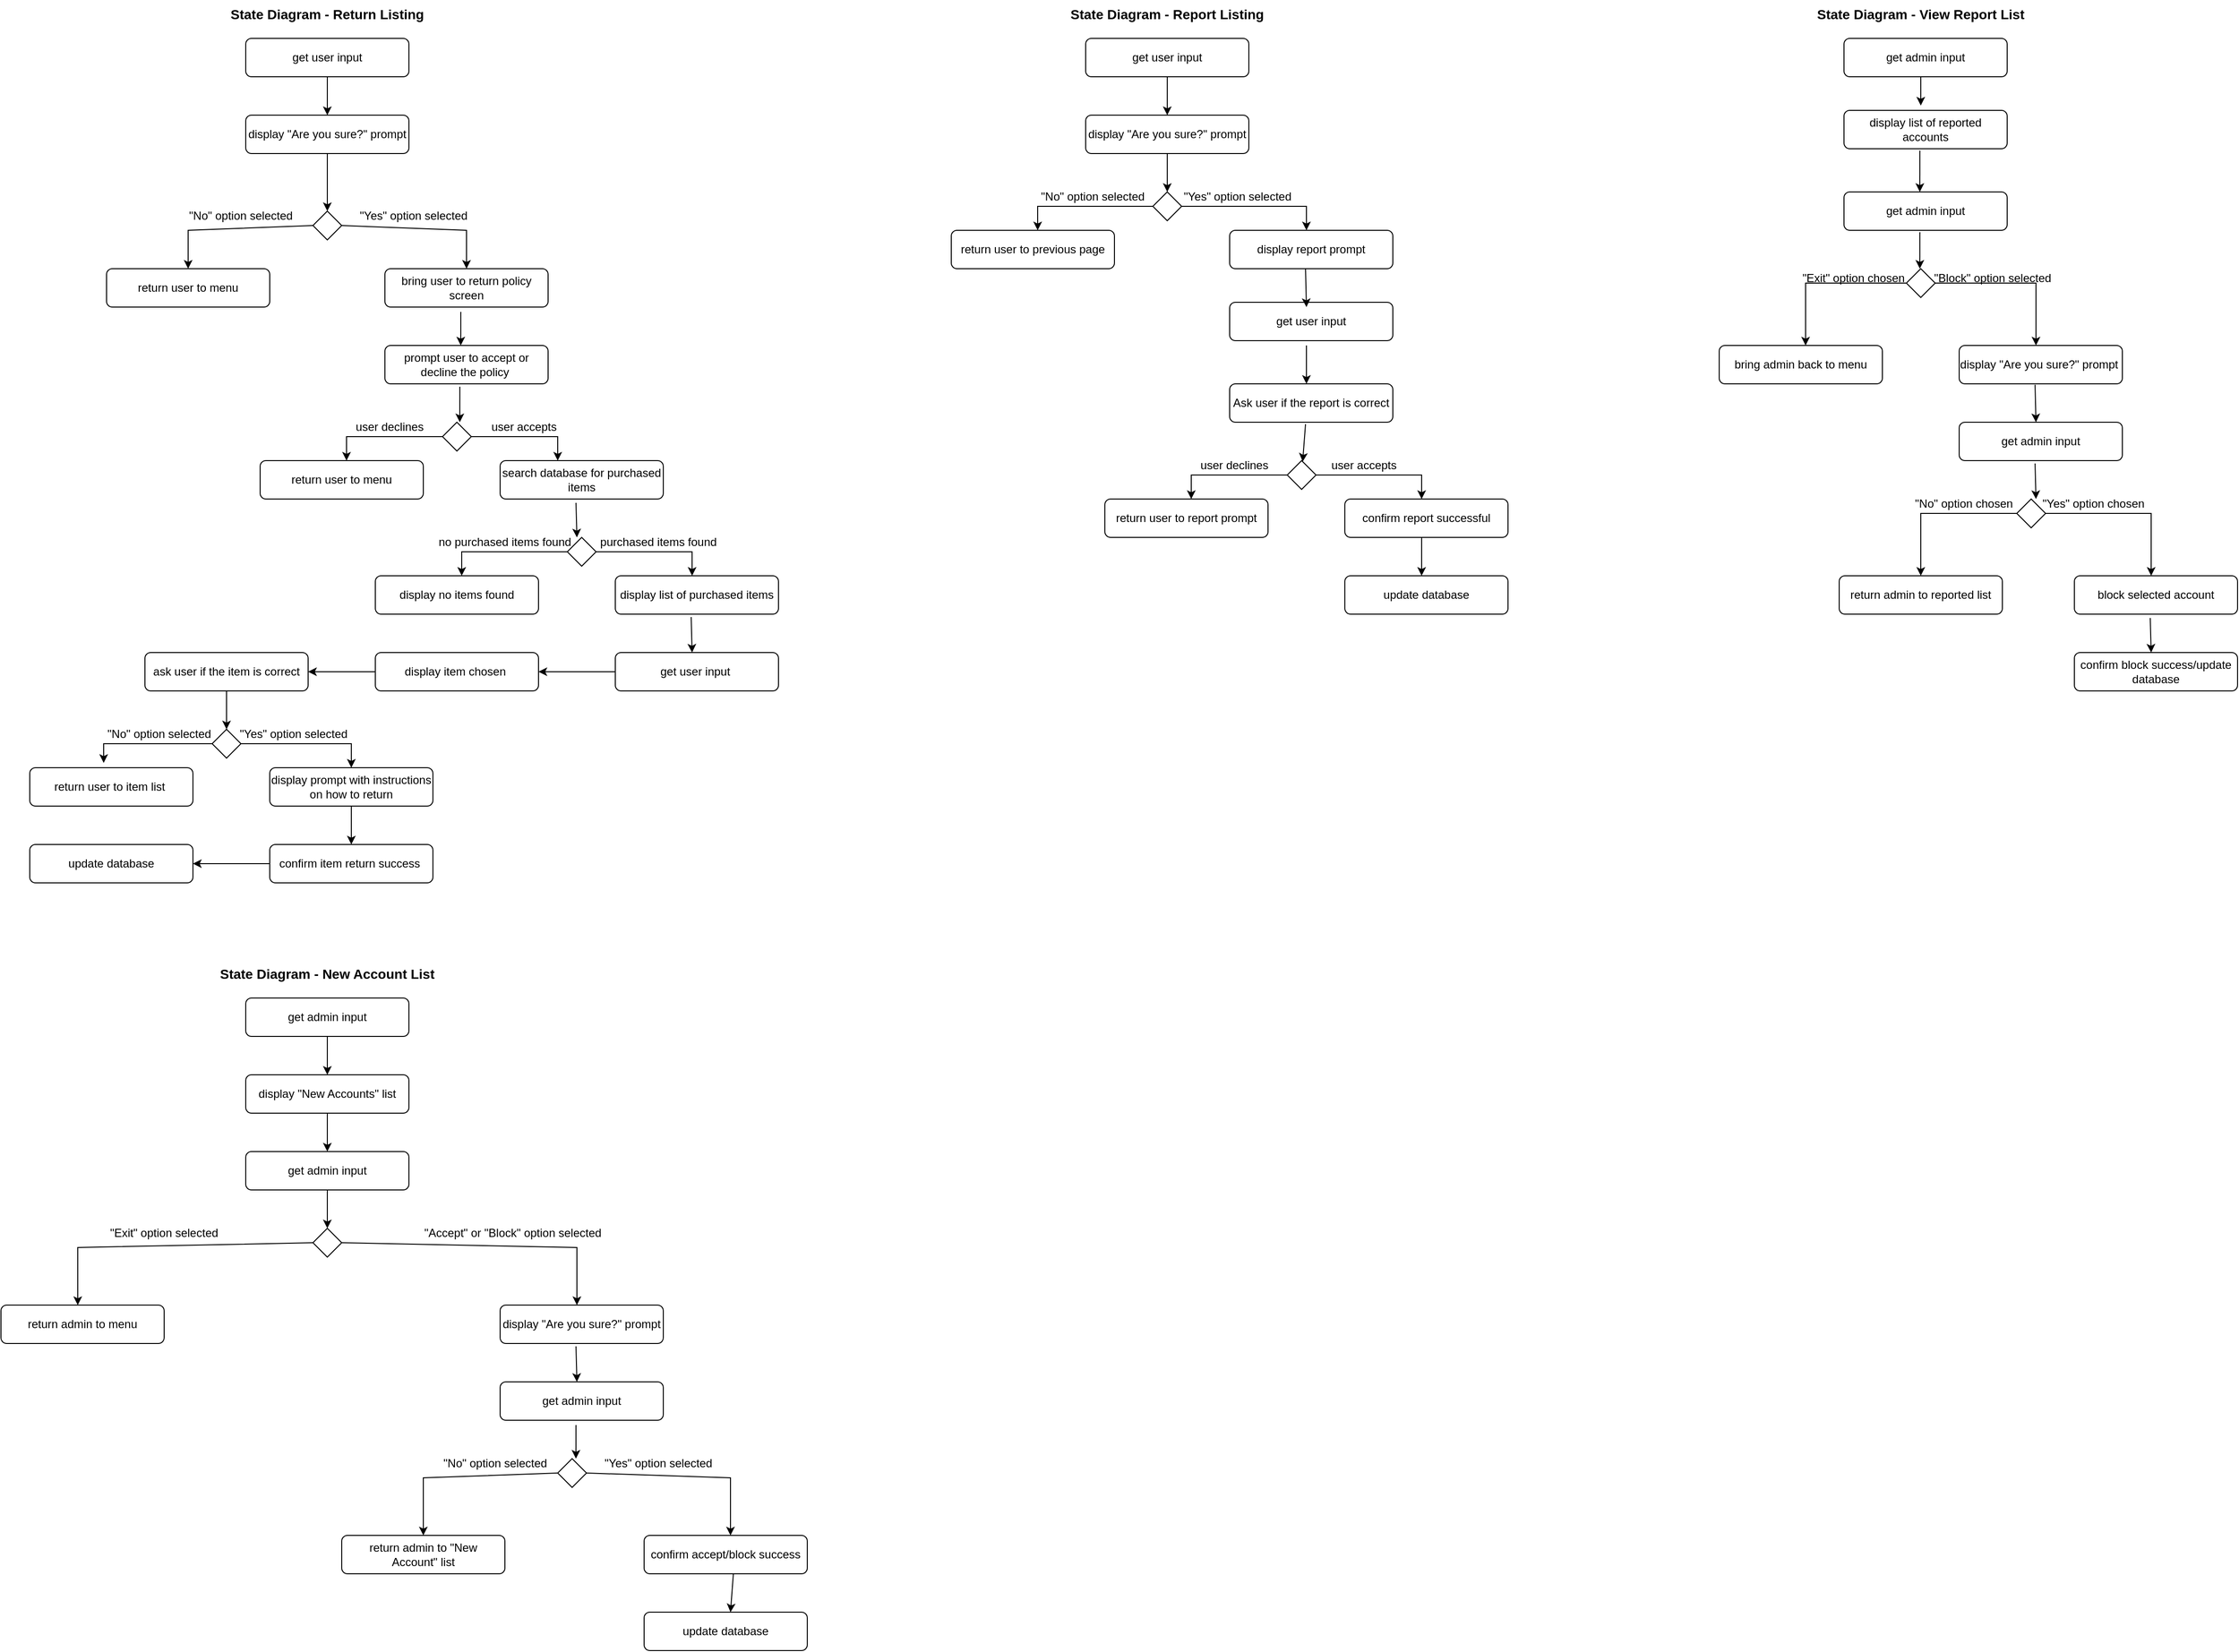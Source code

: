 <mxfile version="21.0.4" type="device"><diagram id="fZXknZVXmR5ZrBOvQ1EF" name="Page-1"><mxGraphModel dx="1434" dy="788" grid="1" gridSize="10" guides="1" tooltips="1" connect="1" arrows="1" fold="1" page="1" pageScale="1" pageWidth="2339" pageHeight="3300" math="0" shadow="0"><root><mxCell id="0"/><mxCell id="1" parent="0"/><mxCell id="u3tnNts7L0Xk3zVstSHa-1" value="&lt;font style=&quot;font-size: 14px;&quot;&gt;&lt;b style=&quot;&quot;&gt;State Diagram - Return Listing&lt;/b&gt;&lt;/font&gt;" style="text;html=1;strokeColor=none;fillColor=none;align=center;verticalAlign=middle;whiteSpace=wrap;rounded=0;" parent="1" vertex="1"><mxGeometry x="230" y="80" width="220" height="30" as="geometry"/></mxCell><mxCell id="u3tnNts7L0Xk3zVstSHa-2" value="" style="rounded=1;whiteSpace=wrap;html=1;" parent="1" vertex="1"><mxGeometry x="255" y="120" width="170" height="40" as="geometry"/></mxCell><mxCell id="u3tnNts7L0Xk3zVstSHa-3" value="get user input" style="text;html=1;strokeColor=none;fillColor=none;align=center;verticalAlign=middle;whiteSpace=wrap;rounded=0;" parent="1" vertex="1"><mxGeometry x="255" y="125" width="170" height="30" as="geometry"/></mxCell><mxCell id="u3tnNts7L0Xk3zVstSHa-5" value="" style="rounded=1;whiteSpace=wrap;html=1;" parent="1" vertex="1"><mxGeometry x="255" y="200" width="170" height="40" as="geometry"/></mxCell><mxCell id="u3tnNts7L0Xk3zVstSHa-6" value="display &quot;Are you sure?&quot; prompt" style="text;html=1;strokeColor=none;fillColor=none;align=center;verticalAlign=middle;whiteSpace=wrap;rounded=0;" parent="1" vertex="1"><mxGeometry x="255" y="205" width="170" height="30" as="geometry"/></mxCell><mxCell id="u3tnNts7L0Xk3zVstSHa-7" value="" style="endArrow=classic;html=1;rounded=0;exitX=0.5;exitY=1;exitDx=0;exitDy=0;" parent="1" source="u3tnNts7L0Xk3zVstSHa-5" edge="1"><mxGeometry width="50" height="50" relative="1" as="geometry"><mxPoint x="335" y="350" as="sourcePoint"/><mxPoint x="340" y="300" as="targetPoint"/></mxGeometry></mxCell><mxCell id="u3tnNts7L0Xk3zVstSHa-9" value="" style="rhombus;whiteSpace=wrap;html=1;" parent="1" vertex="1"><mxGeometry x="325" y="300" width="30" height="30" as="geometry"/></mxCell><mxCell id="u3tnNts7L0Xk3zVstSHa-10" value="" style="rounded=1;whiteSpace=wrap;html=1;" parent="1" vertex="1"><mxGeometry x="400" y="360" width="170" height="40" as="geometry"/></mxCell><mxCell id="u3tnNts7L0Xk3zVstSHa-11" value="" style="rounded=1;whiteSpace=wrap;html=1;" parent="1" vertex="1"><mxGeometry x="110" y="360" width="170" height="40" as="geometry"/></mxCell><mxCell id="u3tnNts7L0Xk3zVstSHa-12" value="" style="endArrow=classic;html=1;rounded=0;exitX=0;exitY=0.5;exitDx=0;exitDy=0;entryX=0.5;entryY=0;entryDx=0;entryDy=0;" parent="1" source="u3tnNts7L0Xk3zVstSHa-9" target="u3tnNts7L0Xk3zVstSHa-11" edge="1"><mxGeometry width="50" height="50" relative="1" as="geometry"><mxPoint x="220" y="350" as="sourcePoint"/><mxPoint x="270" y="300" as="targetPoint"/><Array as="points"><mxPoint x="195" y="320"/></Array></mxGeometry></mxCell><mxCell id="u3tnNts7L0Xk3zVstSHa-13" value="" style="endArrow=classic;html=1;rounded=0;exitX=1;exitY=0.5;exitDx=0;exitDy=0;entryX=0.5;entryY=0;entryDx=0;entryDy=0;" parent="1" source="u3tnNts7L0Xk3zVstSHa-9" target="u3tnNts7L0Xk3zVstSHa-10" edge="1"><mxGeometry width="50" height="50" relative="1" as="geometry"><mxPoint x="410" y="340" as="sourcePoint"/><mxPoint x="460" y="290" as="targetPoint"/><Array as="points"><mxPoint x="485" y="320"/></Array></mxGeometry></mxCell><mxCell id="u3tnNts7L0Xk3zVstSHa-14" value="return user to menu" style="text;html=1;strokeColor=none;fillColor=none;align=center;verticalAlign=middle;whiteSpace=wrap;rounded=0;" parent="1" vertex="1"><mxGeometry x="110" y="365" width="170" height="30" as="geometry"/></mxCell><mxCell id="u3tnNts7L0Xk3zVstSHa-15" value="bring user to return policy screen" style="text;html=1;strokeColor=none;fillColor=none;align=center;verticalAlign=middle;whiteSpace=wrap;rounded=0;" parent="1" vertex="1"><mxGeometry x="400" y="365" width="170" height="30" as="geometry"/></mxCell><mxCell id="u3tnNts7L0Xk3zVstSHa-16" value="" style="endArrow=classic;html=1;rounded=0;exitX=0.465;exitY=1.125;exitDx=0;exitDy=0;exitPerimeter=0;" parent="1" source="u3tnNts7L0Xk3zVstSHa-10" edge="1"><mxGeometry width="50" height="50" relative="1" as="geometry"><mxPoint x="470" y="490" as="sourcePoint"/><mxPoint x="479" y="440" as="targetPoint"/></mxGeometry></mxCell><mxCell id="u3tnNts7L0Xk3zVstSHa-17" value="" style="rounded=1;whiteSpace=wrap;html=1;" parent="1" vertex="1"><mxGeometry x="400" y="440" width="170" height="40" as="geometry"/></mxCell><mxCell id="u3tnNts7L0Xk3zVstSHa-18" value="" style="rounded=1;whiteSpace=wrap;html=1;" parent="1" vertex="1"><mxGeometry x="270" y="560" width="170" height="40" as="geometry"/></mxCell><mxCell id="u3tnNts7L0Xk3zVstSHa-19" value="" style="rounded=1;whiteSpace=wrap;html=1;" parent="1" vertex="1"><mxGeometry x="520" y="560" width="170" height="40" as="geometry"/></mxCell><mxCell id="u3tnNts7L0Xk3zVstSHa-21" value="prompt user to accept or decline the policy&amp;nbsp;" style="text;html=1;strokeColor=none;fillColor=none;align=center;verticalAlign=middle;whiteSpace=wrap;rounded=0;" parent="1" vertex="1"><mxGeometry x="400" y="445" width="170" height="30" as="geometry"/></mxCell><mxCell id="u3tnNts7L0Xk3zVstSHa-22" value="&quot;No&quot; option selected" style="text;html=1;strokeColor=none;fillColor=none;align=center;verticalAlign=middle;whiteSpace=wrap;rounded=0;" parent="1" vertex="1"><mxGeometry x="190" y="290" width="120" height="30" as="geometry"/></mxCell><mxCell id="u3tnNts7L0Xk3zVstSHa-23" value="&quot;Yes&quot; option selected" style="text;html=1;strokeColor=none;fillColor=none;align=center;verticalAlign=middle;whiteSpace=wrap;rounded=0;" parent="1" vertex="1"><mxGeometry x="370" y="290" width="120" height="30" as="geometry"/></mxCell><mxCell id="u3tnNts7L0Xk3zVstSHa-24" value="" style="endArrow=classic;html=1;rounded=0;exitX=0.459;exitY=1.075;exitDx=0;exitDy=0;exitPerimeter=0;" parent="1" source="u3tnNts7L0Xk3zVstSHa-17" edge="1"><mxGeometry width="50" height="50" relative="1" as="geometry"><mxPoint x="470" y="590" as="sourcePoint"/><mxPoint x="478" y="520" as="targetPoint"/></mxGeometry></mxCell><mxCell id="u3tnNts7L0Xk3zVstSHa-26" value="" style="rhombus;whiteSpace=wrap;html=1;" parent="1" vertex="1"><mxGeometry x="460" y="520" width="30" height="30" as="geometry"/></mxCell><mxCell id="u3tnNts7L0Xk3zVstSHa-27" value="" style="rhombus;whiteSpace=wrap;html=1;" parent="1" vertex="1"><mxGeometry x="590" y="640" width="30" height="30" as="geometry"/></mxCell><mxCell id="u3tnNts7L0Xk3zVstSHa-28" value="" style="endArrow=classic;html=1;rounded=0;exitX=0;exitY=0.5;exitDx=0;exitDy=0;" parent="1" source="u3tnNts7L0Xk3zVstSHa-26" edge="1"><mxGeometry width="50" height="50" relative="1" as="geometry"><mxPoint x="340" y="580" as="sourcePoint"/><mxPoint x="360" y="560" as="targetPoint"/><Array as="points"><mxPoint x="360" y="535"/></Array></mxGeometry></mxCell><mxCell id="u3tnNts7L0Xk3zVstSHa-29" value="" style="endArrow=classic;html=1;rounded=0;exitX=1;exitY=0.5;exitDx=0;exitDy=0;" parent="1" source="u3tnNts7L0Xk3zVstSHa-26" edge="1"><mxGeometry width="50" height="50" relative="1" as="geometry"><mxPoint x="530" y="570" as="sourcePoint"/><mxPoint x="580" y="560" as="targetPoint"/><Array as="points"><mxPoint x="580" y="535"/></Array></mxGeometry></mxCell><mxCell id="u3tnNts7L0Xk3zVstSHa-30" value="" style="rounded=1;whiteSpace=wrap;html=1;" parent="1" vertex="1"><mxGeometry x="640" y="680" width="170" height="40" as="geometry"/></mxCell><mxCell id="u3tnNts7L0Xk3zVstSHa-31" value="return user to menu" style="text;html=1;strokeColor=none;fillColor=none;align=center;verticalAlign=middle;whiteSpace=wrap;rounded=0;" parent="1" vertex="1"><mxGeometry x="270" y="565" width="170" height="30" as="geometry"/></mxCell><mxCell id="u3tnNts7L0Xk3zVstSHa-32" value="user declines" style="text;html=1;strokeColor=none;fillColor=none;align=center;verticalAlign=middle;whiteSpace=wrap;rounded=0;" parent="1" vertex="1"><mxGeometry x="355" y="510" width="100" height="30" as="geometry"/></mxCell><mxCell id="u3tnNts7L0Xk3zVstSHa-33" value="user accepts" style="text;html=1;strokeColor=none;fillColor=none;align=center;verticalAlign=middle;whiteSpace=wrap;rounded=0;" parent="1" vertex="1"><mxGeometry x="490" y="510" width="110" height="30" as="geometry"/></mxCell><mxCell id="u3tnNts7L0Xk3zVstSHa-34" value="search database for purchased items" style="text;html=1;strokeColor=none;fillColor=none;align=center;verticalAlign=middle;whiteSpace=wrap;rounded=0;" parent="1" vertex="1"><mxGeometry x="520" y="565" width="170" height="30" as="geometry"/></mxCell><mxCell id="u3tnNts7L0Xk3zVstSHa-35" value="" style="endArrow=classic;html=1;rounded=0;exitX=0.465;exitY=1.1;exitDx=0;exitDy=0;exitPerimeter=0;" parent="1" source="u3tnNts7L0Xk3zVstSHa-19" edge="1"><mxGeometry width="50" height="50" relative="1" as="geometry"><mxPoint x="550" y="710" as="sourcePoint"/><mxPoint x="600" y="640" as="targetPoint"/></mxGeometry></mxCell><mxCell id="u3tnNts7L0Xk3zVstSHa-36" value="" style="rhombus;whiteSpace=wrap;html=1;" parent="1" vertex="1"><mxGeometry x="1985" y="360" width="30" height="30" as="geometry"/></mxCell><mxCell id="u3tnNts7L0Xk3zVstSHa-37" value="" style="rhombus;whiteSpace=wrap;html=1;" parent="1" vertex="1"><mxGeometry x="1200" y="280" width="30" height="30" as="geometry"/></mxCell><mxCell id="u3tnNts7L0Xk3zVstSHa-38" value="" style="rhombus;whiteSpace=wrap;html=1;" parent="1" vertex="1"><mxGeometry x="220" y="840" width="30" height="30" as="geometry"/></mxCell><mxCell id="u3tnNts7L0Xk3zVstSHa-39" value="" style="rounded=1;whiteSpace=wrap;html=1;" parent="1" vertex="1"><mxGeometry x="390" y="680" width="170" height="40" as="geometry"/></mxCell><mxCell id="u3tnNts7L0Xk3zVstSHa-40" value="" style="rounded=1;whiteSpace=wrap;html=1;" parent="1" vertex="1"><mxGeometry x="30" y="960" width="170" height="40" as="geometry"/></mxCell><mxCell id="u3tnNts7L0Xk3zVstSHa-41" value="" style="endArrow=classic;html=1;rounded=0;exitX=0;exitY=0.5;exitDx=0;exitDy=0;" parent="1" source="u3tnNts7L0Xk3zVstSHa-27" edge="1"><mxGeometry width="50" height="50" relative="1" as="geometry"><mxPoint x="450" y="740" as="sourcePoint"/><mxPoint x="480" y="680" as="targetPoint"/><Array as="points"><mxPoint x="480" y="655"/></Array></mxGeometry></mxCell><mxCell id="u3tnNts7L0Xk3zVstSHa-42" value="" style="endArrow=classic;html=1;rounded=0;exitX=1;exitY=0.5;exitDx=0;exitDy=0;" parent="1" source="u3tnNts7L0Xk3zVstSHa-27" edge="1"><mxGeometry width="50" height="50" relative="1" as="geometry"><mxPoint x="650" y="670" as="sourcePoint"/><mxPoint x="720" y="680" as="targetPoint"/><Array as="points"><mxPoint x="720" y="655"/></Array></mxGeometry></mxCell><mxCell id="u3tnNts7L0Xk3zVstSHa-43" value="display no items found" style="text;html=1;strokeColor=none;fillColor=none;align=center;verticalAlign=middle;whiteSpace=wrap;rounded=0;" parent="1" vertex="1"><mxGeometry x="390" y="685" width="170" height="30" as="geometry"/></mxCell><mxCell id="u3tnNts7L0Xk3zVstSHa-44" value="display list of purchased items" style="text;html=1;strokeColor=none;fillColor=none;align=center;verticalAlign=middle;whiteSpace=wrap;rounded=0;" parent="1" vertex="1"><mxGeometry x="640" y="685" width="170" height="30" as="geometry"/></mxCell><mxCell id="u3tnNts7L0Xk3zVstSHa-45" value="no purchased items found" style="text;html=1;strokeColor=none;fillColor=none;align=center;verticalAlign=middle;whiteSpace=wrap;rounded=0;" parent="1" vertex="1"><mxGeometry x="450" y="630" width="150" height="30" as="geometry"/></mxCell><mxCell id="u3tnNts7L0Xk3zVstSHa-46" value="purchased items found" style="text;html=1;strokeColor=none;fillColor=none;align=center;verticalAlign=middle;whiteSpace=wrap;rounded=0;" parent="1" vertex="1"><mxGeometry x="620" y="630" width="130" height="30" as="geometry"/></mxCell><mxCell id="u3tnNts7L0Xk3zVstSHa-47" value="" style="endArrow=classic;html=1;rounded=0;exitX=0.465;exitY=1.075;exitDx=0;exitDy=0;exitPerimeter=0;" parent="1" source="u3tnNts7L0Xk3zVstSHa-30" edge="1"><mxGeometry width="50" height="50" relative="1" as="geometry"><mxPoint x="720" y="730" as="sourcePoint"/><mxPoint x="720" y="760" as="targetPoint"/></mxGeometry></mxCell><mxCell id="u3tnNts7L0Xk3zVstSHa-48" value="" style="rounded=1;whiteSpace=wrap;html=1;" parent="1" vertex="1"><mxGeometry x="640" y="760" width="170" height="40" as="geometry"/></mxCell><mxCell id="u3tnNts7L0Xk3zVstSHa-49" value="get user input&amp;nbsp;" style="text;html=1;strokeColor=none;fillColor=none;align=center;verticalAlign=middle;whiteSpace=wrap;rounded=0;" parent="1" vertex="1"><mxGeometry x="640" y="765" width="170" height="30" as="geometry"/></mxCell><mxCell id="u3tnNts7L0Xk3zVstSHa-50" value="" style="endArrow=classic;html=1;rounded=0;exitX=0;exitY=0.5;exitDx=0;exitDy=0;" parent="1" source="u3tnNts7L0Xk3zVstSHa-49" edge="1"><mxGeometry width="50" height="50" relative="1" as="geometry"><mxPoint x="520" y="800" as="sourcePoint"/><mxPoint x="560" y="780" as="targetPoint"/></mxGeometry></mxCell><mxCell id="u3tnNts7L0Xk3zVstSHa-51" value="" style="rounded=1;whiteSpace=wrap;html=1;" parent="1" vertex="1"><mxGeometry x="150" y="760" width="170" height="40" as="geometry"/></mxCell><mxCell id="u3tnNts7L0Xk3zVstSHa-52" value="" style="rounded=1;whiteSpace=wrap;html=1;" parent="1" vertex="1"><mxGeometry x="390" y="760" width="170" height="40" as="geometry"/></mxCell><mxCell id="u3tnNts7L0Xk3zVstSHa-53" value="display item chosen&amp;nbsp;" style="text;html=1;strokeColor=none;fillColor=none;align=center;verticalAlign=middle;whiteSpace=wrap;rounded=0;" parent="1" vertex="1"><mxGeometry x="390" y="765" width="170" height="30" as="geometry"/></mxCell><mxCell id="u3tnNts7L0Xk3zVstSHa-54" value="" style="endArrow=classic;html=1;rounded=0;exitX=0;exitY=0.5;exitDx=0;exitDy=0;" parent="1" source="u3tnNts7L0Xk3zVstSHa-53" edge="1"><mxGeometry width="50" height="50" relative="1" as="geometry"><mxPoint x="270" y="810" as="sourcePoint"/><mxPoint x="320" y="780" as="targetPoint"/></mxGeometry></mxCell><mxCell id="u3tnNts7L0Xk3zVstSHa-55" value="" style="rounded=1;whiteSpace=wrap;html=1;" parent="1" vertex="1"><mxGeometry x="280" y="880" width="170" height="40" as="geometry"/></mxCell><mxCell id="u3tnNts7L0Xk3zVstSHa-56" value="" style="rounded=1;whiteSpace=wrap;html=1;" parent="1" vertex="1"><mxGeometry x="280" y="960" width="170" height="40" as="geometry"/></mxCell><mxCell id="u3tnNts7L0Xk3zVstSHa-57" value="" style="rounded=1;whiteSpace=wrap;html=1;" parent="1" vertex="1"><mxGeometry x="30" y="880" width="170" height="40" as="geometry"/></mxCell><mxCell id="u3tnNts7L0Xk3zVstSHa-58" value="ask user if the item is correct" style="text;html=1;strokeColor=none;fillColor=none;align=center;verticalAlign=middle;whiteSpace=wrap;rounded=0;" parent="1" vertex="1"><mxGeometry x="150" y="765" width="170" height="30" as="geometry"/></mxCell><mxCell id="u3tnNts7L0Xk3zVstSHa-59" value="" style="endArrow=classic;html=1;rounded=0;exitX=0.5;exitY=1;exitDx=0;exitDy=0;" parent="1" source="u3tnNts7L0Xk3zVstSHa-51" edge="1"><mxGeometry width="50" height="50" relative="1" as="geometry"><mxPoint x="200" y="930" as="sourcePoint"/><mxPoint x="235" y="840" as="targetPoint"/></mxGeometry></mxCell><mxCell id="u3tnNts7L0Xk3zVstSHa-62" value="" style="endArrow=classic;html=1;rounded=0;exitX=1;exitY=0.5;exitDx=0;exitDy=0;entryX=0.5;entryY=0;entryDx=0;entryDy=0;" parent="1" source="u3tnNts7L0Xk3zVstSHa-38" target="u3tnNts7L0Xk3zVstSHa-55" edge="1"><mxGeometry width="50" height="50" relative="1" as="geometry"><mxPoint x="260" y="880" as="sourcePoint"/><mxPoint x="310" y="830" as="targetPoint"/><Array as="points"><mxPoint x="365" y="855"/></Array></mxGeometry></mxCell><mxCell id="u3tnNts7L0Xk3zVstSHa-63" value="" style="endArrow=classic;html=1;rounded=0;exitX=0;exitY=0.5;exitDx=0;exitDy=0;entryX=0.453;entryY=-0.125;entryDx=0;entryDy=0;entryPerimeter=0;" parent="1" source="u3tnNts7L0Xk3zVstSHa-38" target="u3tnNts7L0Xk3zVstSHa-57" edge="1"><mxGeometry width="50" height="50" relative="1" as="geometry"><mxPoint x="50" y="840" as="sourcePoint"/><mxPoint x="100" y="790" as="targetPoint"/><Array as="points"><mxPoint x="107" y="855"/></Array></mxGeometry></mxCell><mxCell id="u3tnNts7L0Xk3zVstSHa-64" value="return user to item list&amp;nbsp;" style="text;html=1;strokeColor=none;fillColor=none;align=center;verticalAlign=middle;whiteSpace=wrap;rounded=0;" parent="1" vertex="1"><mxGeometry x="30" y="885" width="170" height="30" as="geometry"/></mxCell><mxCell id="u3tnNts7L0Xk3zVstSHa-65" value="display prompt with instructions on how to return" style="text;html=1;strokeColor=none;fillColor=none;align=center;verticalAlign=middle;whiteSpace=wrap;rounded=0;" parent="1" vertex="1"><mxGeometry x="280" y="885" width="170" height="30" as="geometry"/></mxCell><mxCell id="u3tnNts7L0Xk3zVstSHa-66" value="&quot;No&quot; option selected" style="text;html=1;strokeColor=none;fillColor=none;align=center;verticalAlign=middle;whiteSpace=wrap;rounded=0;" parent="1" vertex="1"><mxGeometry x="100" y="830" width="130" height="30" as="geometry"/></mxCell><mxCell id="u3tnNts7L0Xk3zVstSHa-67" value="&quot;Yes&quot; option selected" style="text;html=1;strokeColor=none;fillColor=none;align=center;verticalAlign=middle;whiteSpace=wrap;rounded=0;" parent="1" vertex="1"><mxGeometry x="240" y="830" width="130" height="30" as="geometry"/></mxCell><mxCell id="u3tnNts7L0Xk3zVstSHa-68" value="" style="endArrow=classic;html=1;rounded=0;exitX=0.5;exitY=1;exitDx=0;exitDy=0;entryX=0.5;entryY=0;entryDx=0;entryDy=0;" parent="1" source="u3tnNts7L0Xk3zVstSHa-2" target="u3tnNts7L0Xk3zVstSHa-5" edge="1"><mxGeometry width="50" height="50" relative="1" as="geometry"><mxPoint x="480" y="190" as="sourcePoint"/><mxPoint x="530" y="140" as="targetPoint"/></mxGeometry></mxCell><mxCell id="u3tnNts7L0Xk3zVstSHa-69" value="" style="endArrow=classic;html=1;rounded=0;exitX=0.5;exitY=1;exitDx=0;exitDy=0;" parent="1" source="u3tnNts7L0Xk3zVstSHa-55" edge="1"><mxGeometry width="50" height="50" relative="1" as="geometry"><mxPoint x="350" y="1020" as="sourcePoint"/><mxPoint x="365" y="960" as="targetPoint"/></mxGeometry></mxCell><mxCell id="u3tnNts7L0Xk3zVstSHa-70" value="confirm item return success&amp;nbsp;" style="text;html=1;strokeColor=none;fillColor=none;align=center;verticalAlign=middle;whiteSpace=wrap;rounded=0;" parent="1" vertex="1"><mxGeometry x="280" y="965" width="170" height="30" as="geometry"/></mxCell><mxCell id="u3tnNts7L0Xk3zVstSHa-71" value="" style="endArrow=classic;html=1;rounded=0;exitX=0;exitY=0.5;exitDx=0;exitDy=0;entryX=1;entryY=0.5;entryDx=0;entryDy=0;" parent="1" source="u3tnNts7L0Xk3zVstSHa-70" target="u3tnNts7L0Xk3zVstSHa-40" edge="1"><mxGeometry width="50" height="50" relative="1" as="geometry"><mxPoint x="70" y="1020" as="sourcePoint"/><mxPoint x="210" y="980" as="targetPoint"/></mxGeometry></mxCell><mxCell id="u3tnNts7L0Xk3zVstSHa-72" value="" style="rounded=1;whiteSpace=wrap;html=1;" parent="1" vertex="1"><mxGeometry x="1280" y="320" width="170" height="40" as="geometry"/></mxCell><mxCell id="u3tnNts7L0Xk3zVstSHa-73" value="" style="rounded=1;whiteSpace=wrap;html=1;" parent="1" vertex="1"><mxGeometry x="1130" y="120" width="170" height="40" as="geometry"/></mxCell><mxCell id="u3tnNts7L0Xk3zVstSHa-74" value="" style="rounded=1;whiteSpace=wrap;html=1;" parent="1" vertex="1"><mxGeometry x="990" y="320" width="170" height="40" as="geometry"/></mxCell><mxCell id="u3tnNts7L0Xk3zVstSHa-75" value="" style="rounded=1;whiteSpace=wrap;html=1;" parent="1" vertex="1"><mxGeometry x="1130" y="200" width="170" height="40" as="geometry"/></mxCell><mxCell id="u3tnNts7L0Xk3zVstSHa-76" value="update database" style="text;html=1;strokeColor=none;fillColor=none;align=center;verticalAlign=middle;whiteSpace=wrap;rounded=0;" parent="1" vertex="1"><mxGeometry x="30" y="965" width="170" height="30" as="geometry"/></mxCell><mxCell id="u3tnNts7L0Xk3zVstSHa-77" value="&lt;font style=&quot;font-size: 14px;&quot;&gt;&lt;b&gt;State Diagram - Report Listing&lt;/b&gt;&lt;/font&gt;" style="text;html=1;strokeColor=none;fillColor=none;align=center;verticalAlign=middle;whiteSpace=wrap;rounded=0;" parent="1" vertex="1"><mxGeometry x="1110" y="80" width="210" height="30" as="geometry"/></mxCell><mxCell id="u3tnNts7L0Xk3zVstSHa-78" value="get user input" style="text;html=1;strokeColor=none;fillColor=none;align=center;verticalAlign=middle;whiteSpace=wrap;rounded=0;" parent="1" vertex="1"><mxGeometry x="1130" y="125" width="170" height="30" as="geometry"/></mxCell><mxCell id="u3tnNts7L0Xk3zVstSHa-79" value="" style="endArrow=classic;html=1;rounded=0;exitX=0.5;exitY=1;exitDx=0;exitDy=0;" parent="1" source="u3tnNts7L0Xk3zVstSHa-73" edge="1"><mxGeometry width="50" height="50" relative="1" as="geometry"><mxPoint x="1200" y="270" as="sourcePoint"/><mxPoint x="1215" y="200" as="targetPoint"/></mxGeometry></mxCell><mxCell id="u3tnNts7L0Xk3zVstSHa-80" value="display &quot;Are you sure?&quot; prompt" style="text;html=1;strokeColor=none;fillColor=none;align=center;verticalAlign=middle;whiteSpace=wrap;rounded=0;" parent="1" vertex="1"><mxGeometry x="1130" y="205" width="170" height="30" as="geometry"/></mxCell><mxCell id="u3tnNts7L0Xk3zVstSHa-81" value="" style="endArrow=classic;html=1;rounded=0;exitX=0.5;exitY=1;exitDx=0;exitDy=0;" parent="1" source="u3tnNts7L0Xk3zVstSHa-75" edge="1"><mxGeometry width="50" height="50" relative="1" as="geometry"><mxPoint x="1200" y="360" as="sourcePoint"/><mxPoint x="1215" y="280" as="targetPoint"/></mxGeometry></mxCell><mxCell id="u3tnNts7L0Xk3zVstSHa-82" value="" style="endArrow=classic;html=1;rounded=0;exitX=0;exitY=0.5;exitDx=0;exitDy=0;" parent="1" source="u3tnNts7L0Xk3zVstSHa-37" edge="1"><mxGeometry width="50" height="50" relative="1" as="geometry"><mxPoint x="990" y="240" as="sourcePoint"/><mxPoint x="1080" y="320" as="targetPoint"/><Array as="points"><mxPoint x="1080" y="295"/></Array></mxGeometry></mxCell><mxCell id="u3tnNts7L0Xk3zVstSHa-83" value="" style="endArrow=classic;html=1;rounded=0;exitX=1;exitY=0.5;exitDx=0;exitDy=0;" parent="1" source="u3tnNts7L0Xk3zVstSHa-37" edge="1"><mxGeometry width="50" height="50" relative="1" as="geometry"><mxPoint x="1250" y="330" as="sourcePoint"/><mxPoint x="1360" y="320" as="targetPoint"/><Array as="points"><mxPoint x="1360" y="295"/></Array></mxGeometry></mxCell><mxCell id="u3tnNts7L0Xk3zVstSHa-84" value="return user to previous page" style="text;html=1;strokeColor=none;fillColor=none;align=center;verticalAlign=middle;whiteSpace=wrap;rounded=0;" parent="1" vertex="1"><mxGeometry x="990" y="325" width="170" height="30" as="geometry"/></mxCell><mxCell id="u3tnNts7L0Xk3zVstSHa-85" value="display report prompt" style="text;html=1;strokeColor=none;fillColor=none;align=center;verticalAlign=middle;whiteSpace=wrap;rounded=0;" parent="1" vertex="1"><mxGeometry x="1280" y="325" width="170" height="30" as="geometry"/></mxCell><mxCell id="u3tnNts7L0Xk3zVstSHa-86" value="&quot;No&quot; option selected" style="text;html=1;strokeColor=none;fillColor=none;align=center;verticalAlign=middle;whiteSpace=wrap;rounded=0;" parent="1" vertex="1"><mxGeometry x="1065" y="270" width="145" height="30" as="geometry"/></mxCell><mxCell id="u3tnNts7L0Xk3zVstSHa-87" value="&quot;Yes&quot; option selected&amp;nbsp;" style="text;html=1;strokeColor=none;fillColor=none;align=center;verticalAlign=middle;whiteSpace=wrap;rounded=0;" parent="1" vertex="1"><mxGeometry x="1220" y="270" width="140" height="30" as="geometry"/></mxCell><mxCell id="u3tnNts7L0Xk3zVstSHa-88" value="" style="rounded=1;whiteSpace=wrap;html=1;" parent="1" vertex="1"><mxGeometry x="1280" y="395" width="170" height="40" as="geometry"/></mxCell><mxCell id="u3tnNts7L0Xk3zVstSHa-89" value="" style="rounded=1;whiteSpace=wrap;html=1;" parent="1" vertex="1"><mxGeometry x="1280" y="480" width="170" height="40" as="geometry"/></mxCell><mxCell id="u3tnNts7L0Xk3zVstSHa-90" value="" style="rounded=1;whiteSpace=wrap;html=1;" parent="1" vertex="1"><mxGeometry x="1150" y="600" width="170" height="40" as="geometry"/></mxCell><mxCell id="u3tnNts7L0Xk3zVstSHa-91" value="" style="rounded=1;whiteSpace=wrap;html=1;" parent="1" vertex="1"><mxGeometry x="1400" y="600" width="170" height="40" as="geometry"/></mxCell><mxCell id="u3tnNts7L0Xk3zVstSHa-92" value="" style="endArrow=classic;html=1;rounded=0;exitX=0.465;exitY=1;exitDx=0;exitDy=0;exitPerimeter=0;" parent="1" source="u3tnNts7L0Xk3zVstSHa-72" edge="1"><mxGeometry width="50" height="50" relative="1" as="geometry"><mxPoint x="1330" y="500" as="sourcePoint"/><mxPoint x="1360" y="400" as="targetPoint"/></mxGeometry></mxCell><mxCell id="u3tnNts7L0Xk3zVstSHa-93" value="get user input" style="text;html=1;strokeColor=none;fillColor=none;align=center;verticalAlign=middle;whiteSpace=wrap;rounded=0;" parent="1" vertex="1"><mxGeometry x="1280" y="400" width="170" height="30" as="geometry"/></mxCell><mxCell id="u3tnNts7L0Xk3zVstSHa-95" value="" style="endArrow=classic;html=1;rounded=0;" parent="1" edge="1"><mxGeometry width="50" height="50" relative="1" as="geometry"><mxPoint x="1360" y="440" as="sourcePoint"/><mxPoint x="1360" y="480" as="targetPoint"/></mxGeometry></mxCell><mxCell id="u3tnNts7L0Xk3zVstSHa-96" value="Ask user if the report is correct" style="text;html=1;strokeColor=none;fillColor=none;align=center;verticalAlign=middle;whiteSpace=wrap;rounded=0;" parent="1" vertex="1"><mxGeometry x="1280" y="485" width="170" height="30" as="geometry"/></mxCell><mxCell id="u3tnNts7L0Xk3zVstSHa-98" value="" style="rhombus;whiteSpace=wrap;html=1;" parent="1" vertex="1"><mxGeometry x="325" y="1360" width="30" height="30" as="geometry"/></mxCell><mxCell id="u3tnNts7L0Xk3zVstSHa-99" value="" style="rhombus;whiteSpace=wrap;html=1;" parent="1" vertex="1"><mxGeometry x="1340" y="560" width="30" height="30" as="geometry"/></mxCell><mxCell id="u3tnNts7L0Xk3zVstSHa-100" value="" style="endArrow=classic;html=1;rounded=0;exitX=0.465;exitY=1.05;exitDx=0;exitDy=0;exitPerimeter=0;" parent="1" source="u3tnNts7L0Xk3zVstSHa-89" target="u3tnNts7L0Xk3zVstSHa-99" edge="1"><mxGeometry width="50" height="50" relative="1" as="geometry"><mxPoint x="1340" y="660" as="sourcePoint"/><mxPoint x="1390" y="610" as="targetPoint"/></mxGeometry></mxCell><mxCell id="u3tnNts7L0Xk3zVstSHa-102" value="" style="endArrow=classic;html=1;rounded=0;exitX=0;exitY=0.5;exitDx=0;exitDy=0;" parent="1" source="u3tnNts7L0Xk3zVstSHa-99" edge="1"><mxGeometry width="50" height="50" relative="1" as="geometry"><mxPoint x="1280" y="710" as="sourcePoint"/><mxPoint x="1240" y="600" as="targetPoint"/><Array as="points"><mxPoint x="1240" y="575"/></Array></mxGeometry></mxCell><mxCell id="u3tnNts7L0Xk3zVstSHa-103" value="" style="endArrow=classic;html=1;rounded=0;exitX=1;exitY=0.5;exitDx=0;exitDy=0;" parent="1" source="u3tnNts7L0Xk3zVstSHa-99" edge="1"><mxGeometry width="50" height="50" relative="1" as="geometry"><mxPoint x="1390" y="660" as="sourcePoint"/><mxPoint x="1480" y="600" as="targetPoint"/><Array as="points"><mxPoint x="1480" y="575"/></Array></mxGeometry></mxCell><mxCell id="u3tnNts7L0Xk3zVstSHa-104" value="" style="rounded=1;whiteSpace=wrap;html=1;" parent="1" vertex="1"><mxGeometry x="1400" y="680" width="170" height="40" as="geometry"/></mxCell><mxCell id="u3tnNts7L0Xk3zVstSHa-105" value="" style="rounded=1;whiteSpace=wrap;html=1;" parent="1" vertex="1"><mxGeometry x="1920" y="120" width="170" height="40" as="geometry"/></mxCell><mxCell id="u3tnNts7L0Xk3zVstSHa-107" value="user declines" style="text;html=1;strokeColor=none;fillColor=none;align=center;verticalAlign=middle;whiteSpace=wrap;rounded=0;" parent="1" vertex="1"><mxGeometry x="1220" y="550" width="130" height="30" as="geometry"/></mxCell><mxCell id="u3tnNts7L0Xk3zVstSHa-108" value="user accepts" style="text;html=1;strokeColor=none;fillColor=none;align=center;verticalAlign=middle;whiteSpace=wrap;rounded=0;" parent="1" vertex="1"><mxGeometry x="1360" y="550" width="120" height="30" as="geometry"/></mxCell><mxCell id="u3tnNts7L0Xk3zVstSHa-109" value="return user to report prompt" style="text;html=1;strokeColor=none;fillColor=none;align=center;verticalAlign=middle;whiteSpace=wrap;rounded=0;" parent="1" vertex="1"><mxGeometry x="1150" y="605" width="170" height="30" as="geometry"/></mxCell><mxCell id="u3tnNts7L0Xk3zVstSHa-110" value="confirm report successful" style="text;html=1;strokeColor=none;fillColor=none;align=center;verticalAlign=middle;whiteSpace=wrap;rounded=0;" parent="1" vertex="1"><mxGeometry x="1400" y="605" width="170" height="30" as="geometry"/></mxCell><mxCell id="u3tnNts7L0Xk3zVstSHa-111" value="" style="endArrow=classic;html=1;rounded=0;" parent="1" edge="1"><mxGeometry width="50" height="50" relative="1" as="geometry"><mxPoint x="1480" y="640" as="sourcePoint"/><mxPoint x="1480" y="680" as="targetPoint"/></mxGeometry></mxCell><mxCell id="u3tnNts7L0Xk3zVstSHa-112" value="update database" style="text;html=1;strokeColor=none;fillColor=none;align=center;verticalAlign=middle;whiteSpace=wrap;rounded=0;" parent="1" vertex="1"><mxGeometry x="1400" y="685" width="170" height="30" as="geometry"/></mxCell><mxCell id="u3tnNts7L0Xk3zVstSHa-115" value="&lt;font style=&quot;font-size: 14px;&quot;&gt;&lt;b&gt;State Diagram - View Report List&lt;/b&gt;&lt;/font&gt;" style="text;html=1;strokeColor=none;fillColor=none;align=center;verticalAlign=middle;whiteSpace=wrap;rounded=0;" parent="1" vertex="1"><mxGeometry x="1890" y="80" width="220" height="30" as="geometry"/></mxCell><mxCell id="u3tnNts7L0Xk3zVstSHa-116" value="get admin input" style="text;html=1;strokeColor=none;fillColor=none;align=center;verticalAlign=middle;whiteSpace=wrap;rounded=0;" parent="1" vertex="1"><mxGeometry x="1920" y="125" width="170" height="30" as="geometry"/></mxCell><mxCell id="u3tnNts7L0Xk3zVstSHa-117" value="" style="rounded=1;whiteSpace=wrap;html=1;" parent="1" vertex="1"><mxGeometry x="1920" y="280" width="170" height="40" as="geometry"/></mxCell><mxCell id="u3tnNts7L0Xk3zVstSHa-118" value="" style="rounded=1;whiteSpace=wrap;html=1;" parent="1" vertex="1"><mxGeometry x="2040" y="520" width="170" height="40" as="geometry"/></mxCell><mxCell id="u3tnNts7L0Xk3zVstSHa-119" value="" style="rounded=1;whiteSpace=wrap;html=1;" parent="1" vertex="1"><mxGeometry x="1790" y="440" width="170" height="40" as="geometry"/></mxCell><mxCell id="u3tnNts7L0Xk3zVstSHa-120" value="" style="rounded=1;whiteSpace=wrap;html=1;" parent="1" vertex="1"><mxGeometry x="1920" y="195" width="170" height="40" as="geometry"/></mxCell><mxCell id="mJzui6ErHmOfzUReZWUH-1" value="" style="endArrow=classic;html=1;rounded=0;" edge="1" parent="1"><mxGeometry width="50" height="50" relative="1" as="geometry"><mxPoint x="2000" y="160" as="sourcePoint"/><mxPoint x="2000" y="190" as="targetPoint"/></mxGeometry></mxCell><mxCell id="mJzui6ErHmOfzUReZWUH-3" value="display list of reported accounts" style="text;html=1;strokeColor=none;fillColor=none;align=center;verticalAlign=middle;whiteSpace=wrap;rounded=0;" vertex="1" parent="1"><mxGeometry x="1920" y="200" width="170" height="30" as="geometry"/></mxCell><mxCell id="mJzui6ErHmOfzUReZWUH-4" value="" style="endArrow=classic;html=1;rounded=0;exitX=0.465;exitY=1.05;exitDx=0;exitDy=0;exitPerimeter=0;" edge="1" parent="1" source="u3tnNts7L0Xk3zVstSHa-120"><mxGeometry width="50" height="50" relative="1" as="geometry"><mxPoint x="1980" y="360" as="sourcePoint"/><mxPoint x="1999" y="280" as="targetPoint"/></mxGeometry></mxCell><mxCell id="mJzui6ErHmOfzUReZWUH-5" value="get admin input" style="text;html=1;strokeColor=none;fillColor=none;align=center;verticalAlign=middle;whiteSpace=wrap;rounded=0;" vertex="1" parent="1"><mxGeometry x="1920" y="285" width="170" height="30" as="geometry"/></mxCell><mxCell id="mJzui6ErHmOfzUReZWUH-7" value="" style="endArrow=classic;html=1;rounded=0;exitX=0.465;exitY=1.05;exitDx=0;exitDy=0;exitPerimeter=0;" edge="1" parent="1" source="u3tnNts7L0Xk3zVstSHa-117"><mxGeometry width="50" height="50" relative="1" as="geometry"><mxPoint x="1980" y="410" as="sourcePoint"/><mxPoint x="1999" y="360" as="targetPoint"/></mxGeometry></mxCell><mxCell id="mJzui6ErHmOfzUReZWUH-8" value="" style="rounded=1;whiteSpace=wrap;html=1;" vertex="1" parent="1"><mxGeometry x="2040" y="440" width="170" height="40" as="geometry"/></mxCell><mxCell id="mJzui6ErHmOfzUReZWUH-9" value="" style="rounded=1;whiteSpace=wrap;html=1;" vertex="1" parent="1"><mxGeometry x="1915" y="680" width="170" height="40" as="geometry"/></mxCell><mxCell id="mJzui6ErHmOfzUReZWUH-10" value="" style="endArrow=classic;html=1;rounded=0;exitX=0;exitY=0.5;exitDx=0;exitDy=0;" edge="1" parent="1" source="u3tnNts7L0Xk3zVstSHa-36"><mxGeometry width="50" height="50" relative="1" as="geometry"><mxPoint x="1830" y="420" as="sourcePoint"/><mxPoint x="1880" y="440" as="targetPoint"/><Array as="points"><mxPoint x="1880" y="375"/></Array></mxGeometry></mxCell><mxCell id="mJzui6ErHmOfzUReZWUH-11" value="" style="endArrow=classic;html=1;rounded=0;exitX=1;exitY=0.5;exitDx=0;exitDy=0;" edge="1" parent="1" source="u3tnNts7L0Xk3zVstSHa-36"><mxGeometry width="50" height="50" relative="1" as="geometry"><mxPoint x="2080" y="450" as="sourcePoint"/><mxPoint x="2120" y="440" as="targetPoint"/><Array as="points"><mxPoint x="2120" y="375"/></Array></mxGeometry></mxCell><mxCell id="mJzui6ErHmOfzUReZWUH-12" value="bring admin back to menu" style="text;html=1;strokeColor=none;fillColor=none;align=center;verticalAlign=middle;whiteSpace=wrap;rounded=0;" vertex="1" parent="1"><mxGeometry x="1790" y="445" width="170" height="30" as="geometry"/></mxCell><mxCell id="mJzui6ErHmOfzUReZWUH-13" value="display &quot;Are you sure?&quot; prompt&amp;nbsp;" style="text;html=1;strokeColor=none;fillColor=none;align=center;verticalAlign=middle;whiteSpace=wrap;rounded=0;" vertex="1" parent="1"><mxGeometry x="2040" y="445" width="170" height="30" as="geometry"/></mxCell><mxCell id="mJzui6ErHmOfzUReZWUH-14" value="&quot;Exit&quot; option chosen" style="text;html=1;strokeColor=none;fillColor=none;align=center;verticalAlign=middle;whiteSpace=wrap;rounded=0;" vertex="1" parent="1"><mxGeometry x="1870" y="355" width="120" height="30" as="geometry"/></mxCell><mxCell id="mJzui6ErHmOfzUReZWUH-15" value="&quot;Block&quot; option selected" style="text;html=1;strokeColor=none;fillColor=none;align=center;verticalAlign=middle;whiteSpace=wrap;rounded=0;" vertex="1" parent="1"><mxGeometry x="2010" y="355" width="130" height="30" as="geometry"/></mxCell><mxCell id="mJzui6ErHmOfzUReZWUH-16" value="" style="endArrow=classic;html=1;rounded=0;exitX=0.465;exitY=1.025;exitDx=0;exitDy=0;exitPerimeter=0;" edge="1" parent="1" source="mJzui6ErHmOfzUReZWUH-8"><mxGeometry width="50" height="50" relative="1" as="geometry"><mxPoint x="2120" y="490" as="sourcePoint"/><mxPoint x="2120" y="520" as="targetPoint"/></mxGeometry></mxCell><mxCell id="mJzui6ErHmOfzUReZWUH-17" value="" style="rounded=1;whiteSpace=wrap;html=1;" vertex="1" parent="1"><mxGeometry x="2160" y="680" width="170" height="40" as="geometry"/></mxCell><mxCell id="mJzui6ErHmOfzUReZWUH-18" value="" style="rounded=1;whiteSpace=wrap;html=1;" vertex="1" parent="1"><mxGeometry x="255" y="1120" width="170" height="40" as="geometry"/></mxCell><mxCell id="mJzui6ErHmOfzUReZWUH-19" value="get admin input" style="text;html=1;strokeColor=none;fillColor=none;align=center;verticalAlign=middle;whiteSpace=wrap;rounded=0;" vertex="1" parent="1"><mxGeometry x="2040" y="525" width="170" height="30" as="geometry"/></mxCell><mxCell id="mJzui6ErHmOfzUReZWUH-20" value="" style="endArrow=classic;html=1;rounded=0;exitX=0.465;exitY=1.075;exitDx=0;exitDy=0;exitPerimeter=0;" edge="1" parent="1" source="u3tnNts7L0Xk3zVstSHa-118"><mxGeometry width="50" height="50" relative="1" as="geometry"><mxPoint x="2100" y="660" as="sourcePoint"/><mxPoint x="2120" y="600" as="targetPoint"/></mxGeometry></mxCell><mxCell id="mJzui6ErHmOfzUReZWUH-22" value="" style="rhombus;whiteSpace=wrap;html=1;" vertex="1" parent="1"><mxGeometry x="2100" y="600" width="30" height="30" as="geometry"/></mxCell><mxCell id="mJzui6ErHmOfzUReZWUH-23" value="" style="rhombus;whiteSpace=wrap;html=1;" vertex="1" parent="1"><mxGeometry x="580" y="1600" width="30" height="30" as="geometry"/></mxCell><mxCell id="mJzui6ErHmOfzUReZWUH-24" value="" style="endArrow=classic;html=1;rounded=0;exitX=0;exitY=0.5;exitDx=0;exitDy=0;" edge="1" parent="1" source="mJzui6ErHmOfzUReZWUH-22"><mxGeometry width="50" height="50" relative="1" as="geometry"><mxPoint x="1990" y="640" as="sourcePoint"/><mxPoint x="2000" y="680" as="targetPoint"/><Array as="points"><mxPoint x="2000" y="615"/></Array></mxGeometry></mxCell><mxCell id="mJzui6ErHmOfzUReZWUH-25" value="" style="endArrow=classic;html=1;rounded=0;exitX=1;exitY=0.5;exitDx=0;exitDy=0;" edge="1" parent="1" source="mJzui6ErHmOfzUReZWUH-22"><mxGeometry width="50" height="50" relative="1" as="geometry"><mxPoint x="2180" y="680" as="sourcePoint"/><mxPoint x="2240" y="680" as="targetPoint"/><Array as="points"><mxPoint x="2240" y="615"/></Array></mxGeometry></mxCell><mxCell id="mJzui6ErHmOfzUReZWUH-26" value="&quot;No&quot; option chosen" style="text;html=1;strokeColor=none;fillColor=none;align=center;verticalAlign=middle;whiteSpace=wrap;rounded=0;" vertex="1" parent="1"><mxGeometry x="1980" y="590" width="130" height="30" as="geometry"/></mxCell><mxCell id="mJzui6ErHmOfzUReZWUH-27" value="&quot;Yes&quot; option chosen" style="text;html=1;strokeColor=none;fillColor=none;align=center;verticalAlign=middle;whiteSpace=wrap;rounded=0;" vertex="1" parent="1"><mxGeometry x="2120" y="590" width="120" height="30" as="geometry"/></mxCell><mxCell id="mJzui6ErHmOfzUReZWUH-28" value="return admin to reported list" style="text;html=1;strokeColor=none;fillColor=none;align=center;verticalAlign=middle;whiteSpace=wrap;rounded=0;" vertex="1" parent="1"><mxGeometry x="1920" y="685" width="160" height="30" as="geometry"/></mxCell><mxCell id="mJzui6ErHmOfzUReZWUH-29" value="block selected account" style="text;html=1;strokeColor=none;fillColor=none;align=center;verticalAlign=middle;whiteSpace=wrap;rounded=0;" vertex="1" parent="1"><mxGeometry x="2160" y="685" width="170" height="30" as="geometry"/></mxCell><mxCell id="mJzui6ErHmOfzUReZWUH-30" value="" style="endArrow=classic;html=1;rounded=0;exitX=0.465;exitY=1.1;exitDx=0;exitDy=0;exitPerimeter=0;" edge="1" parent="1" source="mJzui6ErHmOfzUReZWUH-17"><mxGeometry width="50" height="50" relative="1" as="geometry"><mxPoint x="2210" y="830" as="sourcePoint"/><mxPoint x="2240" y="760" as="targetPoint"/></mxGeometry></mxCell><mxCell id="mJzui6ErHmOfzUReZWUH-31" value="" style="rounded=1;whiteSpace=wrap;html=1;" vertex="1" parent="1"><mxGeometry x="2160" y="760" width="170" height="40" as="geometry"/></mxCell><mxCell id="mJzui6ErHmOfzUReZWUH-32" value="confirm block success/update database" style="text;html=1;strokeColor=none;fillColor=none;align=center;verticalAlign=middle;whiteSpace=wrap;rounded=0;" vertex="1" parent="1"><mxGeometry x="2160" y="765" width="170" height="30" as="geometry"/></mxCell><mxCell id="mJzui6ErHmOfzUReZWUH-34" value="" style="rounded=1;whiteSpace=wrap;html=1;" vertex="1" parent="1"><mxGeometry x="255" y="1200" width="170" height="40" as="geometry"/></mxCell><mxCell id="mJzui6ErHmOfzUReZWUH-35" value="" style="rounded=1;whiteSpace=wrap;html=1;" vertex="1" parent="1"><mxGeometry y="1440" width="170" height="40" as="geometry"/></mxCell><mxCell id="mJzui6ErHmOfzUReZWUH-36" value="" style="rounded=1;whiteSpace=wrap;html=1;" vertex="1" parent="1"><mxGeometry x="255" y="1280" width="170" height="40" as="geometry"/></mxCell><mxCell id="mJzui6ErHmOfzUReZWUH-37" value="&lt;font style=&quot;font-size: 14px;&quot;&gt;&lt;b&gt;State Diagram - New Account List&lt;/b&gt;&lt;/font&gt;" style="text;html=1;strokeColor=none;fillColor=none;align=center;verticalAlign=middle;whiteSpace=wrap;rounded=0;" vertex="1" parent="1"><mxGeometry x="225" y="1080" width="230" height="30" as="geometry"/></mxCell><mxCell id="mJzui6ErHmOfzUReZWUH-38" value="get admin input" style="text;html=1;strokeColor=none;fillColor=none;align=center;verticalAlign=middle;whiteSpace=wrap;rounded=0;" vertex="1" parent="1"><mxGeometry x="260" y="1125" width="160" height="30" as="geometry"/></mxCell><mxCell id="mJzui6ErHmOfzUReZWUH-39" value="" style="endArrow=classic;html=1;rounded=0;exitX=0.5;exitY=1;exitDx=0;exitDy=0;" edge="1" parent="1" source="mJzui6ErHmOfzUReZWUH-18"><mxGeometry width="50" height="50" relative="1" as="geometry"><mxPoint x="290" y="1280" as="sourcePoint"/><mxPoint x="340" y="1200" as="targetPoint"/></mxGeometry></mxCell><mxCell id="mJzui6ErHmOfzUReZWUH-41" value="display &quot;New Accounts&quot; list" style="text;html=1;strokeColor=none;fillColor=none;align=center;verticalAlign=middle;whiteSpace=wrap;rounded=0;" vertex="1" parent="1"><mxGeometry x="260" y="1205" width="160" height="30" as="geometry"/></mxCell><mxCell id="mJzui6ErHmOfzUReZWUH-42" value="" style="endArrow=classic;html=1;rounded=0;exitX=0.5;exitY=1;exitDx=0;exitDy=0;" edge="1" parent="1" source="mJzui6ErHmOfzUReZWUH-34"><mxGeometry width="50" height="50" relative="1" as="geometry"><mxPoint x="320" y="1360" as="sourcePoint"/><mxPoint x="340" y="1280" as="targetPoint"/></mxGeometry></mxCell><mxCell id="mJzui6ErHmOfzUReZWUH-43" value="" style="endArrow=classic;html=1;rounded=0;exitX=0.5;exitY=1;exitDx=0;exitDy=0;" edge="1" parent="1" source="mJzui6ErHmOfzUReZWUH-36"><mxGeometry width="50" height="50" relative="1" as="geometry"><mxPoint x="310" y="1430" as="sourcePoint"/><mxPoint x="340" y="1360" as="targetPoint"/></mxGeometry></mxCell><mxCell id="mJzui6ErHmOfzUReZWUH-44" value="get admin input" style="text;html=1;strokeColor=none;fillColor=none;align=center;verticalAlign=middle;whiteSpace=wrap;rounded=0;" vertex="1" parent="1"><mxGeometry x="260" y="1285" width="160" height="30" as="geometry"/></mxCell><mxCell id="mJzui6ErHmOfzUReZWUH-45" value="" style="endArrow=classic;html=1;rounded=0;exitX=1;exitY=0.5;exitDx=0;exitDy=0;" edge="1" parent="1" source="u3tnNts7L0Xk3zVstSHa-98"><mxGeometry width="50" height="50" relative="1" as="geometry"><mxPoint x="370" y="1440" as="sourcePoint"/><mxPoint x="600" y="1440" as="targetPoint"/><Array as="points"><mxPoint x="600" y="1380"/></Array></mxGeometry></mxCell><mxCell id="mJzui6ErHmOfzUReZWUH-46" value="" style="endArrow=classic;html=1;rounded=0;exitX=0;exitY=0.5;exitDx=0;exitDy=0;" edge="1" parent="1" source="u3tnNts7L0Xk3zVstSHa-98"><mxGeometry width="50" height="50" relative="1" as="geometry"><mxPoint x="110" y="1490" as="sourcePoint"/><mxPoint x="80" y="1440" as="targetPoint"/><Array as="points"><mxPoint x="80" y="1380"/></Array></mxGeometry></mxCell><mxCell id="mJzui6ErHmOfzUReZWUH-48" value="" style="rounded=1;whiteSpace=wrap;html=1;" vertex="1" parent="1"><mxGeometry x="520" y="1520" width="170" height="40" as="geometry"/></mxCell><mxCell id="mJzui6ErHmOfzUReZWUH-49" value="" style="rounded=1;whiteSpace=wrap;html=1;" vertex="1" parent="1"><mxGeometry x="355" y="1680" width="170" height="40" as="geometry"/></mxCell><mxCell id="mJzui6ErHmOfzUReZWUH-50" value="" style="rounded=1;whiteSpace=wrap;html=1;" vertex="1" parent="1"><mxGeometry x="520" y="1440" width="170" height="40" as="geometry"/></mxCell><mxCell id="mJzui6ErHmOfzUReZWUH-51" value="&quot;Exit&quot; option selected" style="text;html=1;strokeColor=none;fillColor=none;align=center;verticalAlign=middle;whiteSpace=wrap;rounded=0;" vertex="1" parent="1"><mxGeometry x="80" y="1350" width="180" height="30" as="geometry"/></mxCell><mxCell id="mJzui6ErHmOfzUReZWUH-52" value="&quot;Accept&quot; or &quot;Block&quot; option selected&amp;nbsp;" style="text;html=1;strokeColor=none;fillColor=none;align=center;verticalAlign=middle;whiteSpace=wrap;rounded=0;" vertex="1" parent="1"><mxGeometry x="440" y="1350" width="190" height="30" as="geometry"/></mxCell><mxCell id="mJzui6ErHmOfzUReZWUH-55" value="return admin to menu" style="text;html=1;strokeColor=none;fillColor=none;align=center;verticalAlign=middle;whiteSpace=wrap;rounded=0;" vertex="1" parent="1"><mxGeometry y="1445" width="170" height="30" as="geometry"/></mxCell><mxCell id="mJzui6ErHmOfzUReZWUH-57" value="display &quot;Are you sure?&quot; prompt" style="text;html=1;strokeColor=none;fillColor=none;align=center;verticalAlign=middle;whiteSpace=wrap;rounded=0;" vertex="1" parent="1"><mxGeometry x="520" y="1445" width="170" height="30" as="geometry"/></mxCell><mxCell id="mJzui6ErHmOfzUReZWUH-58" value="" style="endArrow=classic;html=1;rounded=0;exitX=0.465;exitY=1.075;exitDx=0;exitDy=0;exitPerimeter=0;" edge="1" parent="1" source="mJzui6ErHmOfzUReZWUH-50"><mxGeometry width="50" height="50" relative="1" as="geometry"><mxPoint x="570" y="1590" as="sourcePoint"/><mxPoint x="600" y="1520" as="targetPoint"/></mxGeometry></mxCell><mxCell id="mJzui6ErHmOfzUReZWUH-59" value="get admin input" style="text;html=1;strokeColor=none;fillColor=none;align=center;verticalAlign=middle;whiteSpace=wrap;rounded=0;" vertex="1" parent="1"><mxGeometry x="520" y="1525" width="170" height="30" as="geometry"/></mxCell><mxCell id="mJzui6ErHmOfzUReZWUH-60" value="" style="endArrow=classic;html=1;rounded=0;exitX=0.465;exitY=1.125;exitDx=0;exitDy=0;exitPerimeter=0;" edge="1" parent="1" source="mJzui6ErHmOfzUReZWUH-48"><mxGeometry width="50" height="50" relative="1" as="geometry"><mxPoint x="580" y="1650" as="sourcePoint"/><mxPoint x="599" y="1600" as="targetPoint"/></mxGeometry></mxCell><mxCell id="mJzui6ErHmOfzUReZWUH-62" value="" style="endArrow=classic;html=1;rounded=0;exitX=0;exitY=0.5;exitDx=0;exitDy=0;" edge="1" parent="1" source="mJzui6ErHmOfzUReZWUH-23"><mxGeometry width="50" height="50" relative="1" as="geometry"><mxPoint x="400" y="1680" as="sourcePoint"/><mxPoint x="440" y="1680" as="targetPoint"/><Array as="points"><mxPoint x="440" y="1620"/></Array></mxGeometry></mxCell><mxCell id="mJzui6ErHmOfzUReZWUH-63" value="" style="endArrow=classic;html=1;rounded=0;exitX=1;exitY=0.5;exitDx=0;exitDy=0;" edge="1" parent="1" source="mJzui6ErHmOfzUReZWUH-23"><mxGeometry width="50" height="50" relative="1" as="geometry"><mxPoint x="660" y="1680" as="sourcePoint"/><mxPoint x="760" y="1680" as="targetPoint"/><Array as="points"><mxPoint x="760" y="1620"/></Array></mxGeometry></mxCell><mxCell id="mJzui6ErHmOfzUReZWUH-64" value="" style="rounded=1;whiteSpace=wrap;html=1;" vertex="1" parent="1"><mxGeometry x="670" y="1760" width="170" height="40" as="geometry"/></mxCell><mxCell id="mJzui6ErHmOfzUReZWUH-65" value="" style="rounded=1;whiteSpace=wrap;html=1;" vertex="1" parent="1"><mxGeometry x="670" y="1680" width="170" height="40" as="geometry"/></mxCell><mxCell id="mJzui6ErHmOfzUReZWUH-66" value="&quot;No&quot; option selected" style="text;html=1;strokeColor=none;fillColor=none;align=center;verticalAlign=middle;whiteSpace=wrap;rounded=0;" vertex="1" parent="1"><mxGeometry x="440" y="1590" width="150" height="30" as="geometry"/></mxCell><mxCell id="mJzui6ErHmOfzUReZWUH-67" value="return admin to &quot;New Account&quot; list" style="text;html=1;strokeColor=none;fillColor=none;align=center;verticalAlign=middle;whiteSpace=wrap;rounded=0;" vertex="1" parent="1"><mxGeometry x="360" y="1685" width="160" height="30" as="geometry"/></mxCell><mxCell id="mJzui6ErHmOfzUReZWUH-68" value="&quot;Yes&quot; option selected" style="text;html=1;strokeColor=none;fillColor=none;align=center;verticalAlign=middle;whiteSpace=wrap;rounded=0;" vertex="1" parent="1"><mxGeometry x="610" y="1590" width="150" height="30" as="geometry"/></mxCell><mxCell id="mJzui6ErHmOfzUReZWUH-69" value="confirm accept/block success" style="text;html=1;strokeColor=none;fillColor=none;align=center;verticalAlign=middle;whiteSpace=wrap;rounded=0;" vertex="1" parent="1"><mxGeometry x="670" y="1685" width="170" height="30" as="geometry"/></mxCell><mxCell id="mJzui6ErHmOfzUReZWUH-70" value="" style="endArrow=classic;html=1;rounded=0;exitX=0.547;exitY=1;exitDx=0;exitDy=0;exitPerimeter=0;" edge="1" parent="1" source="mJzui6ErHmOfzUReZWUH-65"><mxGeometry width="50" height="50" relative="1" as="geometry"><mxPoint x="760" y="1730" as="sourcePoint"/><mxPoint x="760" y="1760" as="targetPoint"/></mxGeometry></mxCell><mxCell id="mJzui6ErHmOfzUReZWUH-71" value="update database" style="text;html=1;strokeColor=none;fillColor=none;align=center;verticalAlign=middle;whiteSpace=wrap;rounded=0;" vertex="1" parent="1"><mxGeometry x="670" y="1765" width="170" height="30" as="geometry"/></mxCell></root></mxGraphModel></diagram></mxfile>